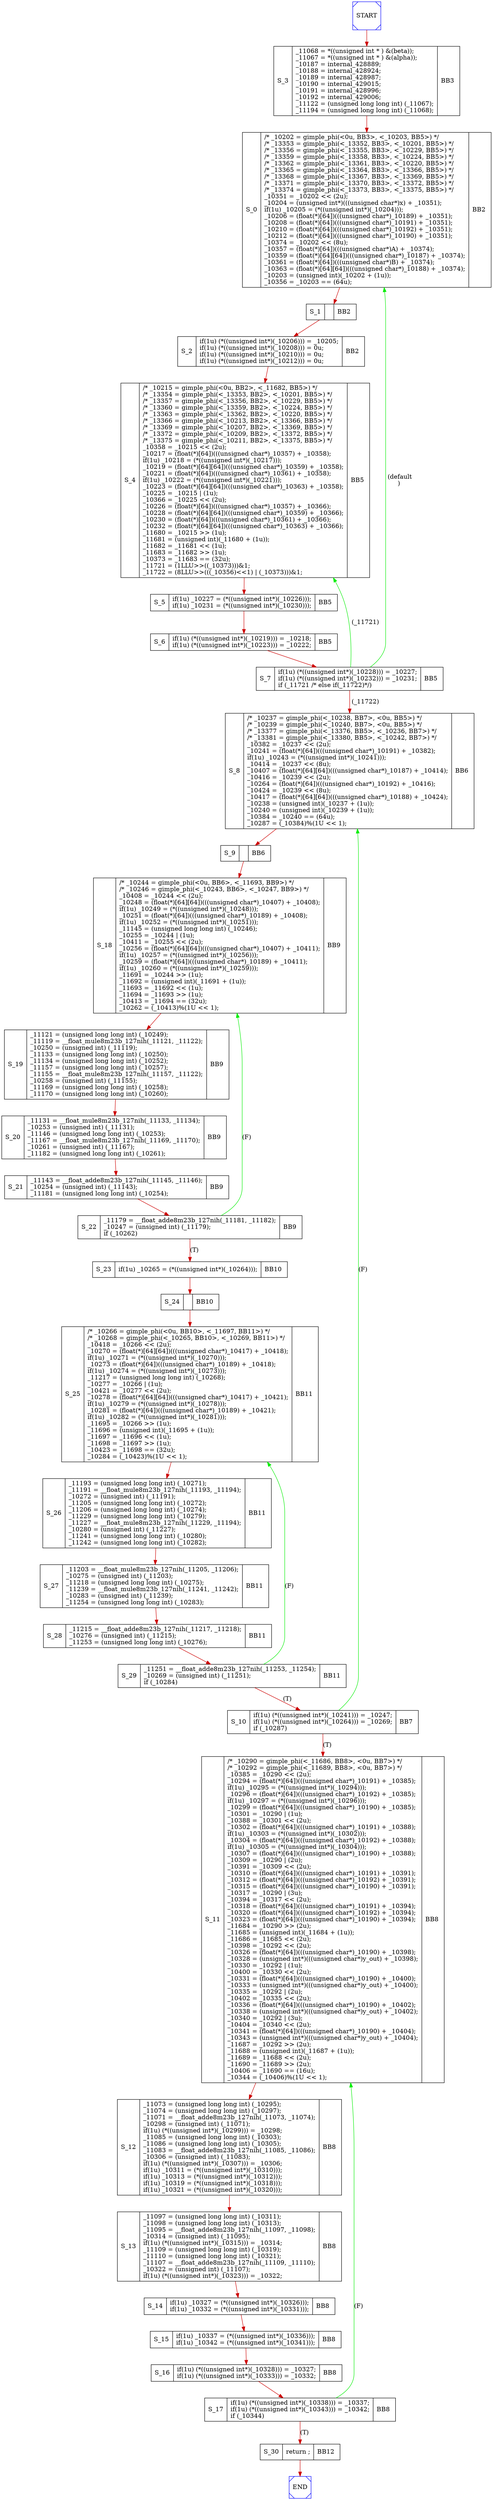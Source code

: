 digraph G {
0[color=blue,shape=Msquare,label=START];
1[color=blue,shape=Msquare,label=END];
2[shape=record,label=< S_0 | { /* _10202 = gimple_phi(&lt;0u, BB3&gt;, &lt;_10203, BB5&gt;) */<br align="left"/>/* _13353 = gimple_phi(&lt;_13352, BB3&gt;, &lt;_10201, BB5&gt;) */<br align="left"/>/* _13356 = gimple_phi(&lt;_13355, BB3&gt;, &lt;_10229, BB5&gt;) */<br align="left"/>/* _13359 = gimple_phi(&lt;_13358, BB3&gt;, &lt;_10224, BB5&gt;) */<br align="left"/>/* _13362 = gimple_phi(&lt;_13361, BB3&gt;, &lt;_10220, BB5&gt;) */<br align="left"/>/* _13365 = gimple_phi(&lt;_13364, BB3&gt;, &lt;_13366, BB5&gt;) */<br align="left"/>/* _13368 = gimple_phi(&lt;_13367, BB3&gt;, &lt;_13369, BB5&gt;) */<br align="left"/>/* _13371 = gimple_phi(&lt;_13370, BB3&gt;, &lt;_13372, BB5&gt;) */<br align="left"/>/* _13374 = gimple_phi(&lt;_13373, BB3&gt;, &lt;_13375, BB5&gt;) */<br align="left"/>_10351 = _10202 &lt;&lt; (2u);<br align="left"/>_10204 = (unsigned int*)(((unsigned char*)x) + _10351);<br align="left"/>if(1u) _10205 = (*((unsigned int*)(_10204)));<br align="left"/>_10206 = (float(*)[64])(((unsigned char*)_10189) + _10351);<br align="left"/>_10208 = (float(*)[64])(((unsigned char*)_10191) + _10351);<br align="left"/>_10210 = (float(*)[64])(((unsigned char*)_10192) + _10351);<br align="left"/>_10212 = (float(*)[64])(((unsigned char*)_10190) + _10351);<br align="left"/>_10374 = _10202 &lt;&lt; (8u);<br align="left"/>_10357 = (float(*)[64])(((unsigned char*)A) + _10374);<br align="left"/>_10359 = (float(*)[64][64])(((unsigned char*)_10187) + _10374);<br align="left"/>_10361 = (float(*)[64])(((unsigned char*)B) + _10374);<br align="left"/>_10363 = (float(*)[64][64])(((unsigned char*)_10188) + _10374);<br align="left"/>_10203 = (unsigned int)(_10202 + (1u));<br align="left"/>_10356 = _10203 == (64u);<br align="left"/> } | BB2 <br align="left"/>>];
3[shape=record,label=< S_1 | {  } | BB2 <br align="left"/>>];
4[shape=record,label=< S_2 | { if(1u) (*((unsigned int*)(_10206))) = _10205;<br align="left"/>if(1u) (*((unsigned int*)(_10208))) = 0u;<br align="left"/>if(1u) (*((unsigned int*)(_10210))) = 0u;<br align="left"/>if(1u) (*((unsigned int*)(_10212))) = 0u;<br align="left"/> } | BB2 <br align="left"/>>];
5[shape=record,label=< S_3 | { _11068 = *((unsigned int * ) &amp;(beta));<br align="left"/>_11067 = *((unsigned int * ) &amp;(alpha));<br align="left"/>_10187 = internal_428889;<br align="left"/>_10188 = internal_428924;<br align="left"/>_10189 = internal_428987;<br align="left"/>_10190 = internal_429015;<br align="left"/>_10191 = internal_428996;<br align="left"/>_10192 = internal_429006;<br align="left"/>_11122 = (unsigned long long int) (_11067);<br align="left"/>_11194 = (unsigned long long int) (_11068);<br align="left"/> } | BB3 <br align="left"/>>];
6[shape=record,label=< S_4 | { /* _10215 = gimple_phi(&lt;0u, BB2&gt;, &lt;_11682, BB5&gt;) */<br align="left"/>/* _13354 = gimple_phi(&lt;_13353, BB2&gt;, &lt;_10201, BB5&gt;) */<br align="left"/>/* _13357 = gimple_phi(&lt;_13356, BB2&gt;, &lt;_10229, BB5&gt;) */<br align="left"/>/* _13360 = gimple_phi(&lt;_13359, BB2&gt;, &lt;_10224, BB5&gt;) */<br align="left"/>/* _13363 = gimple_phi(&lt;_13362, BB2&gt;, &lt;_10220, BB5&gt;) */<br align="left"/>/* _13366 = gimple_phi(&lt;_10213, BB2&gt;, &lt;_13366, BB5&gt;) */<br align="left"/>/* _13369 = gimple_phi(&lt;_10207, BB2&gt;, &lt;_13369, BB5&gt;) */<br align="left"/>/* _13372 = gimple_phi(&lt;_10209, BB2&gt;, &lt;_13372, BB5&gt;) */<br align="left"/>/* _13375 = gimple_phi(&lt;_10211, BB2&gt;, &lt;_13375, BB5&gt;) */<br align="left"/>_10358 = _10215 &lt;&lt; (2u);<br align="left"/>_10217 = (float(*)[64])(((unsigned char*)_10357) + _10358);<br align="left"/>if(1u) _10218 = (*((unsigned int*)(_10217)));<br align="left"/>_10219 = (float(*)[64][64])(((unsigned char*)_10359) + _10358);<br align="left"/>_10221 = (float(*)[64])(((unsigned char*)_10361) + _10358);<br align="left"/>if(1u) _10222 = (*((unsigned int*)(_10221)));<br align="left"/>_10223 = (float(*)[64][64])(((unsigned char*)_10363) + _10358);<br align="left"/>_10225 = _10215 \| (1u);<br align="left"/>_10366 = _10225 &lt;&lt; (2u);<br align="left"/>_10226 = (float(*)[64])(((unsigned char*)_10357) + _10366);<br align="left"/>_10228 = (float(*)[64][64])(((unsigned char*)_10359) + _10366);<br align="left"/>_10230 = (float(*)[64])(((unsigned char*)_10361) + _10366);<br align="left"/>_10232 = (float(*)[64][64])(((unsigned char*)_10363) + _10366);<br align="left"/>_11680 = _10215 &gt;&gt; (1u);<br align="left"/>_11681 = (unsigned int)(_11680 + (1u));<br align="left"/>_11682 = _11681 &lt;&lt; (1u);<br align="left"/>_11683 = _11682 &gt;&gt; (1u);<br align="left"/>_10373 = _11683 == (32u);<br align="left"/>_11721 = (1LLU&gt;&gt;((_10373)))&amp;1;<br align="left"/>_11722 = (8LLU&gt;&gt;(((_10356)&lt;&lt;1) \| (_10373)))&amp;1;<br align="left"/> } | BB5 <br align="left"/>>];
7[shape=record,label=< S_5 | { if(1u) _10227 = (*((unsigned int*)(_10226)));<br align="left"/>if(1u) _10231 = (*((unsigned int*)(_10230)));<br align="left"/> } | BB5 <br align="left"/>>];
8[shape=record,label=< S_6 | { if(1u) (*((unsigned int*)(_10219))) = _10218;<br align="left"/>if(1u) (*((unsigned int*)(_10223))) = _10222;<br align="left"/> } | BB5 <br align="left"/>>];
9[shape=record,label=< S_7 | { if(1u) (*((unsigned int*)(_10228))) = _10227;<br align="left"/>if(1u) (*((unsigned int*)(_10232))) = _10231;<br align="left"/>if (_11721 /* else if(_11722)*/)<br align="left"/> } | BB5 <br align="left"/>>];
10[shape=record,label=< S_8 | { /* _10237 = gimple_phi(&lt;_10238, BB7&gt;, &lt;0u, BB5&gt;) */<br align="left"/>/* _10239 = gimple_phi(&lt;_10240, BB7&gt;, &lt;0u, BB5&gt;) */<br align="left"/>/* _13377 = gimple_phi(&lt;_13376, BB5&gt;, &lt;_10236, BB7&gt;) */<br align="left"/>/* _13381 = gimple_phi(&lt;_13380, BB5&gt;, &lt;_10242, BB7&gt;) */<br align="left"/>_10382 = _10237 &lt;&lt; (2u);<br align="left"/>_10241 = (float(*)[64])(((unsigned char*)_10191) + _10382);<br align="left"/>if(1u) _10243 = (*((unsigned int*)(_10241)));<br align="left"/>_10414 = _10237 &lt;&lt; (8u);<br align="left"/>_10407 = (float(*)[64][64])(((unsigned char*)_10187) + _10414);<br align="left"/>_10416 = _10239 &lt;&lt; (2u);<br align="left"/>_10264 = (float(*)[64])(((unsigned char*)_10192) + _10416);<br align="left"/>_10424 = _10239 &lt;&lt; (8u);<br align="left"/>_10417 = (float(*)[64][64])(((unsigned char*)_10188) + _10424);<br align="left"/>_10238 = (unsigned int)(_10237 + (1u));<br align="left"/>_10240 = (unsigned int)(_10239 + (1u));<br align="left"/>_10384 = _10240 == (64u);<br align="left"/>_10287 = (_10384)%(1U &lt;&lt; 1);<br align="left"/> } | BB6 <br align="left"/>>];
11[shape=record,label=< S_9 | {  } | BB6 <br align="left"/>>];
12[shape=record,label=< S_10 | { if(1u) (*((unsigned int*)(_10241))) = _10247;<br align="left"/>if(1u) (*((unsigned int*)(_10264))) = _10269;<br align="left"/>if (_10287)<br align="left"/> } | BB7 <br align="left"/>>];
13[shape=record,label=< S_11 | { /* _10290 = gimple_phi(&lt;_11686, BB8&gt;, &lt;0u, BB7&gt;) */<br align="left"/>/* _10292 = gimple_phi(&lt;_11689, BB8&gt;, &lt;0u, BB7&gt;) */<br align="left"/>_10385 = _10290 &lt;&lt; (2u);<br align="left"/>_10294 = (float(*)[64])(((unsigned char*)_10191) + _10385);<br align="left"/>if(1u) _10295 = (*((unsigned int*)(_10294)));<br align="left"/>_10296 = (float(*)[64])(((unsigned char*)_10192) + _10385);<br align="left"/>if(1u) _10297 = (*((unsigned int*)(_10296)));<br align="left"/>_10299 = (float(*)[64])(((unsigned char*)_10190) + _10385);<br align="left"/>_10301 = _10290 \| (1u);<br align="left"/>_10388 = _10301 &lt;&lt; (2u);<br align="left"/>_10302 = (float(*)[64])(((unsigned char*)_10191) + _10388);<br align="left"/>if(1u) _10303 = (*((unsigned int*)(_10302)));<br align="left"/>_10304 = (float(*)[64])(((unsigned char*)_10192) + _10388);<br align="left"/>if(1u) _10305 = (*((unsigned int*)(_10304)));<br align="left"/>_10307 = (float(*)[64])(((unsigned char*)_10190) + _10388);<br align="left"/>_10309 = _10290 \| (2u);<br align="left"/>_10391 = _10309 &lt;&lt; (2u);<br align="left"/>_10310 = (float(*)[64])(((unsigned char*)_10191) + _10391);<br align="left"/>_10312 = (float(*)[64])(((unsigned char*)_10192) + _10391);<br align="left"/>_10315 = (float(*)[64])(((unsigned char*)_10190) + _10391);<br align="left"/>_10317 = _10290 \| (3u);<br align="left"/>_10394 = _10317 &lt;&lt; (2u);<br align="left"/>_10318 = (float(*)[64])(((unsigned char*)_10191) + _10394);<br align="left"/>_10320 = (float(*)[64])(((unsigned char*)_10192) + _10394);<br align="left"/>_10323 = (float(*)[64])(((unsigned char*)_10190) + _10394);<br align="left"/>_11684 = _10290 &gt;&gt; (2u);<br align="left"/>_11685 = (unsigned int)(_11684 + (1u));<br align="left"/>_11686 = _11685 &lt;&lt; (2u);<br align="left"/>_10398 = _10292 &lt;&lt; (2u);<br align="left"/>_10326 = (float(*)[64])(((unsigned char*)_10190) + _10398);<br align="left"/>_10328 = (unsigned int*)(((unsigned char*)y_out) + _10398);<br align="left"/>_10330 = _10292 \| (1u);<br align="left"/>_10400 = _10330 &lt;&lt; (2u);<br align="left"/>_10331 = (float(*)[64])(((unsigned char*)_10190) + _10400);<br align="left"/>_10333 = (unsigned int*)(((unsigned char*)y_out) + _10400);<br align="left"/>_10335 = _10292 \| (2u);<br align="left"/>_10402 = _10335 &lt;&lt; (2u);<br align="left"/>_10336 = (float(*)[64])(((unsigned char*)_10190) + _10402);<br align="left"/>_10338 = (unsigned int*)(((unsigned char*)y_out) + _10402);<br align="left"/>_10340 = _10292 \| (3u);<br align="left"/>_10404 = _10340 &lt;&lt; (2u);<br align="left"/>_10341 = (float(*)[64])(((unsigned char*)_10190) + _10404);<br align="left"/>_10343 = (unsigned int*)(((unsigned char*)y_out) + _10404);<br align="left"/>_11687 = _10292 &gt;&gt; (2u);<br align="left"/>_11688 = (unsigned int)(_11687 + (1u));<br align="left"/>_11689 = _11688 &lt;&lt; (2u);<br align="left"/>_11690 = _11689 &gt;&gt; (2u);<br align="left"/>_10406 = _11690 == (16u);<br align="left"/>_10344 = (_10406)%(1U &lt;&lt; 1);<br align="left"/> } | BB8 <br align="left"/>>];
14[shape=record,label=< S_12 | { _11073 = (unsigned long long int) (_10295);<br align="left"/>_11074 = (unsigned long long int) (_10297);<br align="left"/>_11071 = __float_adde8m23b_127nih(_11073, _11074);<br align="left"/>_10298 = (unsigned int) (_11071);<br align="left"/>if(1u) (*((unsigned int*)(_10299))) = _10298;<br align="left"/>_11085 = (unsigned long long int) (_10303);<br align="left"/>_11086 = (unsigned long long int) (_10305);<br align="left"/>_11083 = __float_adde8m23b_127nih(_11085, _11086);<br align="left"/>_10306 = (unsigned int) (_11083);<br align="left"/>if(1u) (*((unsigned int*)(_10307))) = _10306;<br align="left"/>if(1u) _10311 = (*((unsigned int*)(_10310)));<br align="left"/>if(1u) _10313 = (*((unsigned int*)(_10312)));<br align="left"/>if(1u) _10319 = (*((unsigned int*)(_10318)));<br align="left"/>if(1u) _10321 = (*((unsigned int*)(_10320)));<br align="left"/> } | BB8 <br align="left"/>>];
15[shape=record,label=< S_13 | { _11097 = (unsigned long long int) (_10311);<br align="left"/>_11098 = (unsigned long long int) (_10313);<br align="left"/>_11095 = __float_adde8m23b_127nih(_11097, _11098);<br align="left"/>_10314 = (unsigned int) (_11095);<br align="left"/>if(1u) (*((unsigned int*)(_10315))) = _10314;<br align="left"/>_11109 = (unsigned long long int) (_10319);<br align="left"/>_11110 = (unsigned long long int) (_10321);<br align="left"/>_11107 = __float_adde8m23b_127nih(_11109, _11110);<br align="left"/>_10322 = (unsigned int) (_11107);<br align="left"/>if(1u) (*((unsigned int*)(_10323))) = _10322;<br align="left"/> } | BB8 <br align="left"/>>];
16[shape=record,label=< S_14 | { if(1u) _10327 = (*((unsigned int*)(_10326)));<br align="left"/>if(1u) _10332 = (*((unsigned int*)(_10331)));<br align="left"/> } | BB8 <br align="left"/>>];
17[shape=record,label=< S_15 | { if(1u) _10337 = (*((unsigned int*)(_10336)));<br align="left"/>if(1u) _10342 = (*((unsigned int*)(_10341)));<br align="left"/> } | BB8 <br align="left"/>>];
18[shape=record,label=< S_16 | { if(1u) (*((unsigned int*)(_10328))) = _10327;<br align="left"/>if(1u) (*((unsigned int*)(_10333))) = _10332;<br align="left"/> } | BB8 <br align="left"/>>];
19[shape=record,label=< S_17 | { if(1u) (*((unsigned int*)(_10338))) = _10337;<br align="left"/>if(1u) (*((unsigned int*)(_10343))) = _10342;<br align="left"/>if (_10344)<br align="left"/> } | BB8 <br align="left"/>>];
20[shape=record,label=< S_18 | { /* _10244 = gimple_phi(&lt;0u, BB6&gt;, &lt;_11693, BB9&gt;) */<br align="left"/>/* _10246 = gimple_phi(&lt;_10243, BB6&gt;, &lt;_10247, BB9&gt;) */<br align="left"/>_10408 = _10244 &lt;&lt; (2u);<br align="left"/>_10248 = (float(*)[64][64])(((unsigned char*)_10407) + _10408);<br align="left"/>if(1u) _10249 = (*((unsigned int*)(_10248)));<br align="left"/>_10251 = (float(*)[64])(((unsigned char*)_10189) + _10408);<br align="left"/>if(1u) _10252 = (*((unsigned int*)(_10251)));<br align="left"/>_11145 = (unsigned long long int) (_10246);<br align="left"/>_10255 = _10244 \| (1u);<br align="left"/>_10411 = _10255 &lt;&lt; (2u);<br align="left"/>_10256 = (float(*)[64][64])(((unsigned char*)_10407) + _10411);<br align="left"/>if(1u) _10257 = (*((unsigned int*)(_10256)));<br align="left"/>_10259 = (float(*)[64])(((unsigned char*)_10189) + _10411);<br align="left"/>if(1u) _10260 = (*((unsigned int*)(_10259)));<br align="left"/>_11691 = _10244 &gt;&gt; (1u);<br align="left"/>_11692 = (unsigned int)(_11691 + (1u));<br align="left"/>_11693 = _11692 &lt;&lt; (1u);<br align="left"/>_11694 = _11693 &gt;&gt; (1u);<br align="left"/>_10413 = _11694 == (32u);<br align="left"/>_10262 = (_10413)%(1U &lt;&lt; 1);<br align="left"/> } | BB9 <br align="left"/>>];
21[shape=record,label=< S_19 | { _11121 = (unsigned long long int) (_10249);<br align="left"/>_11119 = __float_mule8m23b_127nih(_11121, _11122);<br align="left"/>_10250 = (unsigned int) (_11119);<br align="left"/>_11133 = (unsigned long long int) (_10250);<br align="left"/>_11134 = (unsigned long long int) (_10252);<br align="left"/>_11157 = (unsigned long long int) (_10257);<br align="left"/>_11155 = __float_mule8m23b_127nih(_11157, _11122);<br align="left"/>_10258 = (unsigned int) (_11155);<br align="left"/>_11169 = (unsigned long long int) (_10258);<br align="left"/>_11170 = (unsigned long long int) (_10260);<br align="left"/> } | BB9 <br align="left"/>>];
22[shape=record,label=< S_20 | { _11131 = __float_mule8m23b_127nih(_11133, _11134);<br align="left"/>_10253 = (unsigned int) (_11131);<br align="left"/>_11146 = (unsigned long long int) (_10253);<br align="left"/>_11167 = __float_mule8m23b_127nih(_11169, _11170);<br align="left"/>_10261 = (unsigned int) (_11167);<br align="left"/>_11182 = (unsigned long long int) (_10261);<br align="left"/> } | BB9 <br align="left"/>>];
23[shape=record,label=< S_21 | { _11143 = __float_adde8m23b_127nih(_11145, _11146);<br align="left"/>_10254 = (unsigned int) (_11143);<br align="left"/>_11181 = (unsigned long long int) (_10254);<br align="left"/> } | BB9 <br align="left"/>>];
24[shape=record,label=< S_22 | { _11179 = __float_adde8m23b_127nih(_11181, _11182);<br align="left"/>_10247 = (unsigned int) (_11179);<br align="left"/>if (_10262)<br align="left"/> } | BB9 <br align="left"/>>];
25[shape=record,label=< S_23 | { if(1u) _10265 = (*((unsigned int*)(_10264)));<br align="left"/> } | BB10 <br align="left"/>>];
26[shape=record,label=< S_24 | {  } | BB10 <br align="left"/>>];
27[shape=record,label=< S_25 | { /* _10266 = gimple_phi(&lt;0u, BB10&gt;, &lt;_11697, BB11&gt;) */<br align="left"/>/* _10268 = gimple_phi(&lt;_10265, BB10&gt;, &lt;_10269, BB11&gt;) */<br align="left"/>_10418 = _10266 &lt;&lt; (2u);<br align="left"/>_10270 = (float(*)[64][64])(((unsigned char*)_10417) + _10418);<br align="left"/>if(1u) _10271 = (*((unsigned int*)(_10270)));<br align="left"/>_10273 = (float(*)[64])(((unsigned char*)_10189) + _10418);<br align="left"/>if(1u) _10274 = (*((unsigned int*)(_10273)));<br align="left"/>_11217 = (unsigned long long int) (_10268);<br align="left"/>_10277 = _10266 \| (1u);<br align="left"/>_10421 = _10277 &lt;&lt; (2u);<br align="left"/>_10278 = (float(*)[64][64])(((unsigned char*)_10417) + _10421);<br align="left"/>if(1u) _10279 = (*((unsigned int*)(_10278)));<br align="left"/>_10281 = (float(*)[64])(((unsigned char*)_10189) + _10421);<br align="left"/>if(1u) _10282 = (*((unsigned int*)(_10281)));<br align="left"/>_11695 = _10266 &gt;&gt; (1u);<br align="left"/>_11696 = (unsigned int)(_11695 + (1u));<br align="left"/>_11697 = _11696 &lt;&lt; (1u);<br align="left"/>_11698 = _11697 &gt;&gt; (1u);<br align="left"/>_10423 = _11698 == (32u);<br align="left"/>_10284 = (_10423)%(1U &lt;&lt; 1);<br align="left"/> } | BB11 <br align="left"/>>];
28[shape=record,label=< S_26 | { _11193 = (unsigned long long int) (_10271);<br align="left"/>_11191 = __float_mule8m23b_127nih(_11193, _11194);<br align="left"/>_10272 = (unsigned int) (_11191);<br align="left"/>_11205 = (unsigned long long int) (_10272);<br align="left"/>_11206 = (unsigned long long int) (_10274);<br align="left"/>_11229 = (unsigned long long int) (_10279);<br align="left"/>_11227 = __float_mule8m23b_127nih(_11229, _11194);<br align="left"/>_10280 = (unsigned int) (_11227);<br align="left"/>_11241 = (unsigned long long int) (_10280);<br align="left"/>_11242 = (unsigned long long int) (_10282);<br align="left"/> } | BB11 <br align="left"/>>];
29[shape=record,label=< S_27 | { _11203 = __float_mule8m23b_127nih(_11205, _11206);<br align="left"/>_10275 = (unsigned int) (_11203);<br align="left"/>_11218 = (unsigned long long int) (_10275);<br align="left"/>_11239 = __float_mule8m23b_127nih(_11241, _11242);<br align="left"/>_10283 = (unsigned int) (_11239);<br align="left"/>_11254 = (unsigned long long int) (_10283);<br align="left"/> } | BB11 <br align="left"/>>];
30[shape=record,label=< S_28 | { _11215 = __float_adde8m23b_127nih(_11217, _11218);<br align="left"/>_10276 = (unsigned int) (_11215);<br align="left"/>_11253 = (unsigned long long int) (_10276);<br align="left"/> } | BB11 <br align="left"/>>];
31[shape=record,label=< S_29 | { _11251 = __float_adde8m23b_127nih(_11253, _11254);<br align="left"/>_10269 = (unsigned int) (_11251);<br align="left"/>if (_10284)<br align="left"/> } | BB11 <br align="left"/>>];
32[shape=record,label=< S_30 | { return ;<br align="left"/> } | BB12 <br align="left"/>>];
2->3 [color=red3,label=""];
3->4 [color=red3,label=""];
6->7 [color=red3,label=""];
7->8 [color=red3,label=""];
8->9 [color=red3,label=""];
10->11 [color=red3,label=""];
13->14 [color=red3,label=""];
14->15 [color=red3,label=""];
15->16 [color=red3,label=""];
16->17 [color=red3,label=""];
17->18 [color=red3,label=""];
18->19 [color=red3,label=""];
20->21 [color=red3,label=""];
21->22 [color=red3,label=""];
22->23 [color=red3,label=""];
23->24 [color=red3,label=""];
25->26 [color=red3,label=""];
27->28 [color=red3,label=""];
28->29 [color=red3,label=""];
29->30 [color=red3,label=""];
30->31 [color=red3,label=""];
4->6 [color=red3,label=""];
0->5 [color=red3,label=""];
5->2 [color=red3,label=""];
9->6 [color=green2,label=" (_11721)"];
9->10 [color=red3,label=" (_11722)"];
9->2 [color=green2,label=" (default\n)"];
11->20 [color=red3,label=""];
12->13 [color=red3,label="(T)\n"];
12->10 [color=green2,label="(F)\n"];
19->32 [color=red3,label="(T)\n"];
19->13 [color=green2,label="(F)\n"];
24->25 [color=red3,label="(T)\n"];
24->20 [color=green2,label="(F)\n"];
26->27 [color=red3,label=""];
31->12 [color=red3,label="(T)\n"];
31->27 [color=green2,label="(F)\n"];
32->1 [color=red3,label=""];
}
